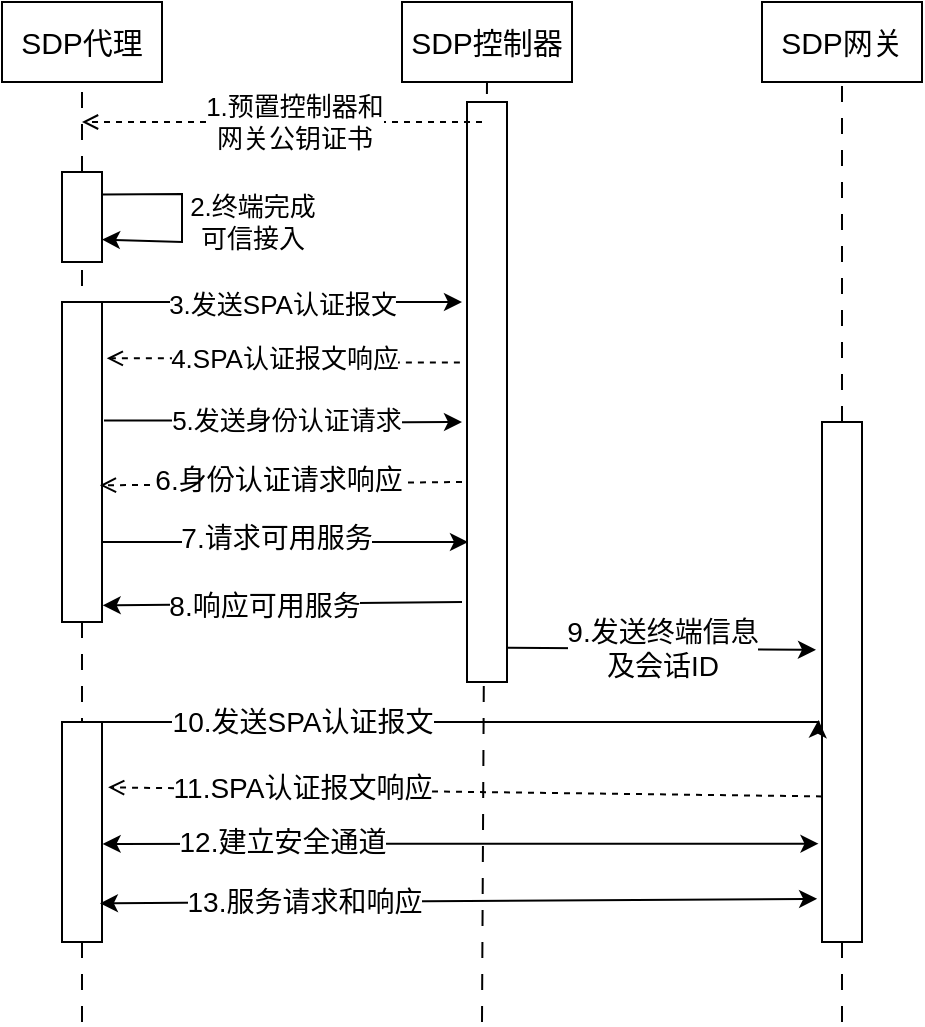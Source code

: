 <mxfile version="24.0.5" type="github">
  <diagram name="第 1 页" id="N0-CxhGlmVpB74cpehke">
    <mxGraphModel dx="1136" dy="579" grid="1" gridSize="10" guides="1" tooltips="1" connect="1" arrows="1" fold="1" page="1" pageScale="1" pageWidth="827" pageHeight="1169" math="0" shadow="0">
      <root>
        <mxCell id="0" />
        <mxCell id="1" parent="0" />
        <mxCell id="1CiKrdPyNwc5DJig_l-G-12" value="" style="endArrow=none;html=1;rounded=0;entryX=0.5;entryY=1;entryDx=0;entryDy=0;dashed=1;dashPattern=8 8;" parent="1" target="1CiKrdPyNwc5DJig_l-G-2" edge="1">
          <mxGeometry width="50" height="50" relative="1" as="geometry">
            <mxPoint x="280" y="710" as="sourcePoint" />
            <mxPoint x="250" y="490" as="targetPoint" />
          </mxGeometry>
        </mxCell>
        <mxCell id="1CiKrdPyNwc5DJig_l-G-1" value="&lt;font style=&quot;font-size: 15px;&quot;&gt;SDP代理&lt;/font&gt;" style="rounded=0;whiteSpace=wrap;html=1;" parent="1" vertex="1">
          <mxGeometry x="40" y="200" width="80" height="40" as="geometry" />
        </mxCell>
        <mxCell id="1CiKrdPyNwc5DJig_l-G-2" value="&lt;font style=&quot;font-size: 15px;&quot;&gt;SDP控制器&lt;/font&gt;" style="rounded=0;whiteSpace=wrap;html=1;" parent="1" vertex="1">
          <mxGeometry x="240" y="200" width="85" height="40" as="geometry" />
        </mxCell>
        <mxCell id="1CiKrdPyNwc5DJig_l-G-3" value="&lt;font style=&quot;font-size: 15px;&quot;&gt;SDP网关&lt;/font&gt;" style="rounded=0;whiteSpace=wrap;html=1;" parent="1" vertex="1">
          <mxGeometry x="420" y="200" width="80" height="40" as="geometry" />
        </mxCell>
        <mxCell id="1CiKrdPyNwc5DJig_l-G-4" value="" style="endArrow=none;html=1;rounded=0;dashed=1;dashPattern=8 8;entryX=0.5;entryY=1;entryDx=0;entryDy=0;" parent="1" source="1CiKrdPyNwc5DJig_l-G-5" target="1CiKrdPyNwc5DJig_l-G-1" edge="1">
          <mxGeometry width="50" height="50" relative="1" as="geometry">
            <mxPoint x="80" y="670" as="sourcePoint" />
            <mxPoint x="120" y="420" as="targetPoint" />
          </mxGeometry>
        </mxCell>
        <mxCell id="1CiKrdPyNwc5DJig_l-G-6" value="" style="endArrow=none;html=1;rounded=0;dashed=1;dashPattern=8 8;entryX=0.5;entryY=1;entryDx=0;entryDy=0;" parent="1" target="1CiKrdPyNwc5DJig_l-G-5" edge="1">
          <mxGeometry width="50" height="50" relative="1" as="geometry">
            <mxPoint x="80" y="710" as="sourcePoint" />
            <mxPoint x="80" y="260" as="targetPoint" />
          </mxGeometry>
        </mxCell>
        <mxCell id="1CiKrdPyNwc5DJig_l-G-5" value="" style="rounded=0;whiteSpace=wrap;html=1;" parent="1" vertex="1">
          <mxGeometry x="70" y="285" width="20" height="45" as="geometry" />
        </mxCell>
        <mxCell id="1CiKrdPyNwc5DJig_l-G-9" value="" style="endArrow=classic;html=1;rounded=0;exitX=1;exitY=0.25;exitDx=0;exitDy=0;entryX=1;entryY=0.75;entryDx=0;entryDy=0;" parent="1" source="1CiKrdPyNwc5DJig_l-G-5" target="1CiKrdPyNwc5DJig_l-G-5" edge="1">
          <mxGeometry width="50" height="50" relative="1" as="geometry">
            <mxPoint x="-30" y="500" as="sourcePoint" />
            <mxPoint x="100" y="350" as="targetPoint" />
            <Array as="points">
              <mxPoint x="130" y="296" />
              <mxPoint x="130" y="320" />
            </Array>
          </mxGeometry>
        </mxCell>
        <mxCell id="1CiKrdPyNwc5DJig_l-G-10" value="&lt;font style=&quot;font-size: 13px;&quot;&gt;2.终端完成&lt;/font&gt;&lt;div&gt;&lt;font style=&quot;font-size: 13px;&quot;&gt;可信接入&lt;/font&gt;&lt;/div&gt;" style="text;html=1;align=center;verticalAlign=middle;resizable=0;points=[];autosize=1;strokeColor=none;fillColor=none;" parent="1" vertex="1">
          <mxGeometry x="120" y="290" width="90" height="40" as="geometry" />
        </mxCell>
        <mxCell id="1CiKrdPyNwc5DJig_l-G-19" style="edgeStyle=orthogonalEdgeStyle;rounded=0;orthogonalLoop=1;jettySize=auto;html=1;entryX=1.119;entryY=0.176;entryDx=0;entryDy=0;entryPerimeter=0;dashed=1;endArrow=open;endFill=0;exitX=-0.178;exitY=0.449;exitDx=0;exitDy=0;exitPerimeter=0;" parent="1" source="1CiKrdPyNwc5DJig_l-G-8" target="1CiKrdPyNwc5DJig_l-G-16" edge="1">
          <mxGeometry relative="1" as="geometry">
            <mxPoint x="270" y="400" as="sourcePoint" />
            <mxPoint x="90" y="387" as="targetPoint" />
          </mxGeometry>
        </mxCell>
        <mxCell id="1CiKrdPyNwc5DJig_l-G-20" value="&lt;font style=&quot;font-size: 13px;&quot;&gt;4.SPA认证报文响应&lt;/font&gt;" style="edgeLabel;html=1;align=center;verticalAlign=middle;resizable=0;points=[];" parent="1CiKrdPyNwc5DJig_l-G-19" vertex="1" connectable="0">
          <mxGeometry x="0.192" y="1" relative="1" as="geometry">
            <mxPoint x="16" y="-1" as="offset" />
          </mxGeometry>
        </mxCell>
        <mxCell id="1CiKrdPyNwc5DJig_l-G-8" value="" style="rounded=0;whiteSpace=wrap;html=1;" parent="1" vertex="1">
          <mxGeometry x="272.5" y="250" width="20" height="290" as="geometry" />
        </mxCell>
        <mxCell id="1CiKrdPyNwc5DJig_l-G-14" value="" style="endArrow=open;html=1;rounded=0;dashed=1;endFill=0;" parent="1" edge="1">
          <mxGeometry width="50" height="50" relative="1" as="geometry">
            <mxPoint x="280" y="260" as="sourcePoint" />
            <mxPoint x="80" y="260" as="targetPoint" />
          </mxGeometry>
        </mxCell>
        <mxCell id="1CiKrdPyNwc5DJig_l-G-15" value="&lt;font style=&quot;font-size: 13px;&quot;&gt;1.预置控制器和&lt;/font&gt;&lt;div&gt;&lt;font style=&quot;font-size: 13px;&quot;&gt;网关公钥证书&lt;/font&gt;&lt;/div&gt;" style="edgeLabel;html=1;align=center;verticalAlign=middle;resizable=0;points=[];" parent="1CiKrdPyNwc5DJig_l-G-14" vertex="1" connectable="0">
          <mxGeometry x="-0.062" relative="1" as="geometry">
            <mxPoint as="offset" />
          </mxGeometry>
        </mxCell>
        <mxCell id="1CiKrdPyNwc5DJig_l-G-17" style="edgeStyle=orthogonalEdgeStyle;rounded=0;orthogonalLoop=1;jettySize=auto;html=1;exitX=1;exitY=0;exitDx=0;exitDy=0;" parent="1" source="1CiKrdPyNwc5DJig_l-G-16" edge="1">
          <mxGeometry relative="1" as="geometry">
            <mxPoint x="270" y="350" as="targetPoint" />
            <Array as="points">
              <mxPoint x="210" y="350" />
              <mxPoint x="210" y="350" />
            </Array>
          </mxGeometry>
        </mxCell>
        <mxCell id="1CiKrdPyNwc5DJig_l-G-18" value="&lt;font style=&quot;font-size: 13px;&quot;&gt;3.发送SPA认证报文&lt;/font&gt;" style="edgeLabel;html=1;align=center;verticalAlign=middle;resizable=0;points=[];" parent="1CiKrdPyNwc5DJig_l-G-17" vertex="1" connectable="0">
          <mxGeometry x="-0.108" y="-1" relative="1" as="geometry">
            <mxPoint x="9" as="offset" />
          </mxGeometry>
        </mxCell>
        <mxCell id="1CiKrdPyNwc5DJig_l-G-23" style="edgeStyle=orthogonalEdgeStyle;rounded=0;orthogonalLoop=1;jettySize=auto;html=1;exitX=1.05;exitY=0.37;exitDx=0;exitDy=0;exitPerimeter=0;" parent="1" source="1CiKrdPyNwc5DJig_l-G-16" edge="1">
          <mxGeometry relative="1" as="geometry">
            <mxPoint x="270" y="410" as="targetPoint" />
            <mxPoint x="100" y="430" as="sourcePoint" />
          </mxGeometry>
        </mxCell>
        <mxCell id="1CiKrdPyNwc5DJig_l-G-24" value="&lt;font style=&quot;font-size: 13px;&quot;&gt;5.发送身份认证请求&lt;/font&gt;" style="edgeLabel;html=1;align=center;verticalAlign=middle;resizable=0;points=[];" parent="1CiKrdPyNwc5DJig_l-G-23" vertex="1" connectable="0">
          <mxGeometry x="-0.293" relative="1" as="geometry">
            <mxPoint x="27" as="offset" />
          </mxGeometry>
        </mxCell>
        <mxCell id="1CiKrdPyNwc5DJig_l-G-16" value="" style="rounded=0;whiteSpace=wrap;html=1;" parent="1" vertex="1">
          <mxGeometry x="70" y="350" width="20" height="160" as="geometry" />
        </mxCell>
        <mxCell id="1CiKrdPyNwc5DJig_l-G-25" value="" style="endArrow=open;html=1;rounded=0;dashed=1;endFill=0;entryX=0.947;entryY=0.573;entryDx=0;entryDy=0;entryPerimeter=0;" parent="1" target="1CiKrdPyNwc5DJig_l-G-16" edge="1">
          <mxGeometry width="50" height="50" relative="1" as="geometry">
            <mxPoint x="270" y="440" as="sourcePoint" />
            <mxPoint x="90" y="512" as="targetPoint" />
          </mxGeometry>
        </mxCell>
        <mxCell id="1CiKrdPyNwc5DJig_l-G-26" value="&lt;font style=&quot;font-size: 14px;&quot;&gt;6.身份认证请求响应&lt;/font&gt;" style="edgeLabel;html=1;align=center;verticalAlign=middle;resizable=0;points=[];" parent="1CiKrdPyNwc5DJig_l-G-25" vertex="1" connectable="0">
          <mxGeometry x="0.251" y="-1" relative="1" as="geometry">
            <mxPoint x="21" y="-1" as="offset" />
          </mxGeometry>
        </mxCell>
        <mxCell id="1CiKrdPyNwc5DJig_l-G-28" value="" style="endArrow=none;html=1;rounded=0;entryX=0.5;entryY=1;entryDx=0;entryDy=0;dashed=1;dashPattern=8 8;" parent="1" source="1CiKrdPyNwc5DJig_l-G-29" target="1CiKrdPyNwc5DJig_l-G-3" edge="1">
          <mxGeometry width="50" height="50" relative="1" as="geometry">
            <mxPoint x="460" y="732.759" as="sourcePoint" />
            <mxPoint x="510" y="380" as="targetPoint" />
          </mxGeometry>
        </mxCell>
        <mxCell id="1CiKrdPyNwc5DJig_l-G-30" value="" style="endArrow=none;html=1;rounded=0;entryX=0.5;entryY=1;entryDx=0;entryDy=0;dashed=1;dashPattern=8 8;" parent="1" target="1CiKrdPyNwc5DJig_l-G-29" edge="1">
          <mxGeometry width="50" height="50" relative="1" as="geometry">
            <mxPoint x="460" y="710" as="sourcePoint" />
            <mxPoint x="460" y="240" as="targetPoint" />
          </mxGeometry>
        </mxCell>
        <mxCell id="1CiKrdPyNwc5DJig_l-G-29" value="" style="rounded=0;whiteSpace=wrap;html=1;" parent="1" vertex="1">
          <mxGeometry x="450" y="410" width="20" height="260" as="geometry" />
        </mxCell>
        <mxCell id="1CiKrdPyNwc5DJig_l-G-33" style="edgeStyle=orthogonalEdgeStyle;rounded=0;orthogonalLoop=1;jettySize=auto;html=1;exitX=1;exitY=0;exitDx=0;exitDy=0;entryX=-0.088;entryY=0.573;entryDx=0;entryDy=0;entryPerimeter=0;" parent="1" source="1CiKrdPyNwc5DJig_l-G-32" target="1CiKrdPyNwc5DJig_l-G-29" edge="1">
          <mxGeometry relative="1" as="geometry">
            <mxPoint x="420" y="560" as="targetPoint" />
            <Array as="points">
              <mxPoint x="448" y="560" />
            </Array>
          </mxGeometry>
        </mxCell>
        <mxCell id="1CiKrdPyNwc5DJig_l-G-35" value="&lt;font style=&quot;font-size: 14px;&quot;&gt;10.发送SPA认证报文&lt;/font&gt;" style="edgeLabel;html=1;align=center;verticalAlign=middle;resizable=0;points=[];" parent="1CiKrdPyNwc5DJig_l-G-33" vertex="1" connectable="0">
          <mxGeometry x="-0.16" y="-2" relative="1" as="geometry">
            <mxPoint x="-51" y="-2" as="offset" />
          </mxGeometry>
        </mxCell>
        <mxCell id="1CiKrdPyNwc5DJig_l-G-32" value="" style="rounded=0;whiteSpace=wrap;html=1;" parent="1" vertex="1">
          <mxGeometry x="70" y="560" width="20" height="110" as="geometry" />
        </mxCell>
        <mxCell id="1CiKrdPyNwc5DJig_l-G-34" value="" style="endArrow=open;html=1;rounded=0;exitX=0;exitY=0.72;exitDx=0;exitDy=0;exitPerimeter=0;entryX=1.153;entryY=0.297;entryDx=0;entryDy=0;dashed=1;endFill=0;entryPerimeter=0;" parent="1" source="1CiKrdPyNwc5DJig_l-G-29" target="1CiKrdPyNwc5DJig_l-G-32" edge="1">
          <mxGeometry width="50" height="50" relative="1" as="geometry">
            <mxPoint x="150" y="730" as="sourcePoint" />
            <mxPoint x="200" y="680" as="targetPoint" />
          </mxGeometry>
        </mxCell>
        <mxCell id="1CiKrdPyNwc5DJig_l-G-36" value="&lt;font style=&quot;font-size: 14px;&quot;&gt;11.SPA认证报文响应&lt;/font&gt;" style="edgeLabel;html=1;align=center;verticalAlign=middle;resizable=0;points=[];" parent="1CiKrdPyNwc5DJig_l-G-34" vertex="1" connectable="0">
          <mxGeometry x="0.776" relative="1" as="geometry">
            <mxPoint x="57" as="offset" />
          </mxGeometry>
        </mxCell>
        <mxCell id="1CiKrdPyNwc5DJig_l-G-41" value="" style="endArrow=classic;startArrow=classic;html=1;rounded=0;entryX=-0.088;entryY=0.811;entryDx=0;entryDy=0;entryPerimeter=0;exitX=1.016;exitY=0.554;exitDx=0;exitDy=0;exitPerimeter=0;" parent="1" source="1CiKrdPyNwc5DJig_l-G-32" target="1CiKrdPyNwc5DJig_l-G-29" edge="1">
          <mxGeometry width="50" height="50" relative="1" as="geometry">
            <mxPoint x="170" y="760" as="sourcePoint" />
            <mxPoint x="220" y="710" as="targetPoint" />
          </mxGeometry>
        </mxCell>
        <mxCell id="1CiKrdPyNwc5DJig_l-G-42" value="&lt;font style=&quot;font-size: 14px;&quot;&gt;12.建立安全通道&lt;/font&gt;" style="edgeLabel;html=1;align=center;verticalAlign=middle;resizable=0;points=[];" parent="1CiKrdPyNwc5DJig_l-G-41" vertex="1" connectable="0">
          <mxGeometry x="-0.657" y="1" relative="1" as="geometry">
            <mxPoint x="28" as="offset" />
          </mxGeometry>
        </mxCell>
        <mxCell id="1CiKrdPyNwc5DJig_l-G-44" value="" style="endArrow=classic;html=1;rounded=0;exitX=1;exitY=0.75;exitDx=0;exitDy=0;" parent="1" source="1CiKrdPyNwc5DJig_l-G-16" edge="1">
          <mxGeometry width="50" height="50" relative="1" as="geometry">
            <mxPoint x="-30" y="560" as="sourcePoint" />
            <mxPoint x="273" y="470" as="targetPoint" />
          </mxGeometry>
        </mxCell>
        <mxCell id="1CiKrdPyNwc5DJig_l-G-45" value="&lt;font style=&quot;font-size: 14px;&quot;&gt;7.请求可用服务&lt;/font&gt;" style="edgeLabel;html=1;align=center;verticalAlign=middle;resizable=0;points=[];" parent="1CiKrdPyNwc5DJig_l-G-44" vertex="1" connectable="0">
          <mxGeometry x="-0.047" y="2" relative="1" as="geometry">
            <mxPoint as="offset" />
          </mxGeometry>
        </mxCell>
        <mxCell id="1CiKrdPyNwc5DJig_l-G-46" value="" style="endArrow=classic;html=1;rounded=0;entryX=1.016;entryY=0.948;entryDx=0;entryDy=0;entryPerimeter=0;" parent="1" target="1CiKrdPyNwc5DJig_l-G-16" edge="1">
          <mxGeometry width="50" height="50" relative="1" as="geometry">
            <mxPoint x="270" y="500" as="sourcePoint" />
            <mxPoint x="10" y="520" as="targetPoint" />
          </mxGeometry>
        </mxCell>
        <mxCell id="1CiKrdPyNwc5DJig_l-G-47" value="&lt;font style=&quot;font-size: 14px;&quot;&gt;8.响应可用服务&lt;/font&gt;" style="edgeLabel;html=1;align=center;verticalAlign=middle;resizable=0;points=[];" parent="1CiKrdPyNwc5DJig_l-G-46" vertex="1" connectable="0">
          <mxGeometry x="0.463" y="1" relative="1" as="geometry">
            <mxPoint x="32" as="offset" />
          </mxGeometry>
        </mxCell>
        <mxCell id="1CiKrdPyNwc5DJig_l-G-48" value="" style="endArrow=classic;startArrow=classic;html=1;rounded=0;entryX=-0.122;entryY=0.917;entryDx=0;entryDy=0;entryPerimeter=0;exitX=0.947;exitY=0.824;exitDx=0;exitDy=0;exitPerimeter=0;" parent="1" source="1CiKrdPyNwc5DJig_l-G-32" target="1CiKrdPyNwc5DJig_l-G-29" edge="1">
          <mxGeometry width="50" height="50" relative="1" as="geometry">
            <mxPoint x="340" y="720" as="sourcePoint" />
            <mxPoint x="390" y="670" as="targetPoint" />
          </mxGeometry>
        </mxCell>
        <mxCell id="1CiKrdPyNwc5DJig_l-G-49" value="&lt;font style=&quot;font-size: 14px;&quot;&gt;13.服务请求和响应&lt;/font&gt;" style="edgeLabel;html=1;align=center;verticalAlign=middle;resizable=0;points=[];" parent="1CiKrdPyNwc5DJig_l-G-48" vertex="1" connectable="0">
          <mxGeometry x="-0.608" relative="1" as="geometry">
            <mxPoint x="31" as="offset" />
          </mxGeometry>
        </mxCell>
        <mxCell id="hsJgSFQS325t1HGc_hqh-2" value="" style="endArrow=classic;html=1;rounded=0;exitX=1.025;exitY=0.941;exitDx=0;exitDy=0;exitPerimeter=0;entryX=-0.15;entryY=0.438;entryDx=0;entryDy=0;entryPerimeter=0;" parent="1" source="1CiKrdPyNwc5DJig_l-G-8" target="1CiKrdPyNwc5DJig_l-G-29" edge="1">
          <mxGeometry width="50" height="50" relative="1" as="geometry">
            <mxPoint x="-100" y="500" as="sourcePoint" />
            <mxPoint x="-50" y="450" as="targetPoint" />
          </mxGeometry>
        </mxCell>
        <mxCell id="hsJgSFQS325t1HGc_hqh-7" value="&lt;font style=&quot;font-size: 14px;&quot;&gt;9.发送终端信息&lt;br&gt;及会话ID&lt;/font&gt;" style="edgeLabel;html=1;align=center;verticalAlign=middle;resizable=0;points=[];" parent="hsJgSFQS325t1HGc_hqh-2" vertex="1" connectable="0">
          <mxGeometry x="-0.338" relative="1" as="geometry">
            <mxPoint x="26" as="offset" />
          </mxGeometry>
        </mxCell>
      </root>
    </mxGraphModel>
  </diagram>
</mxfile>
